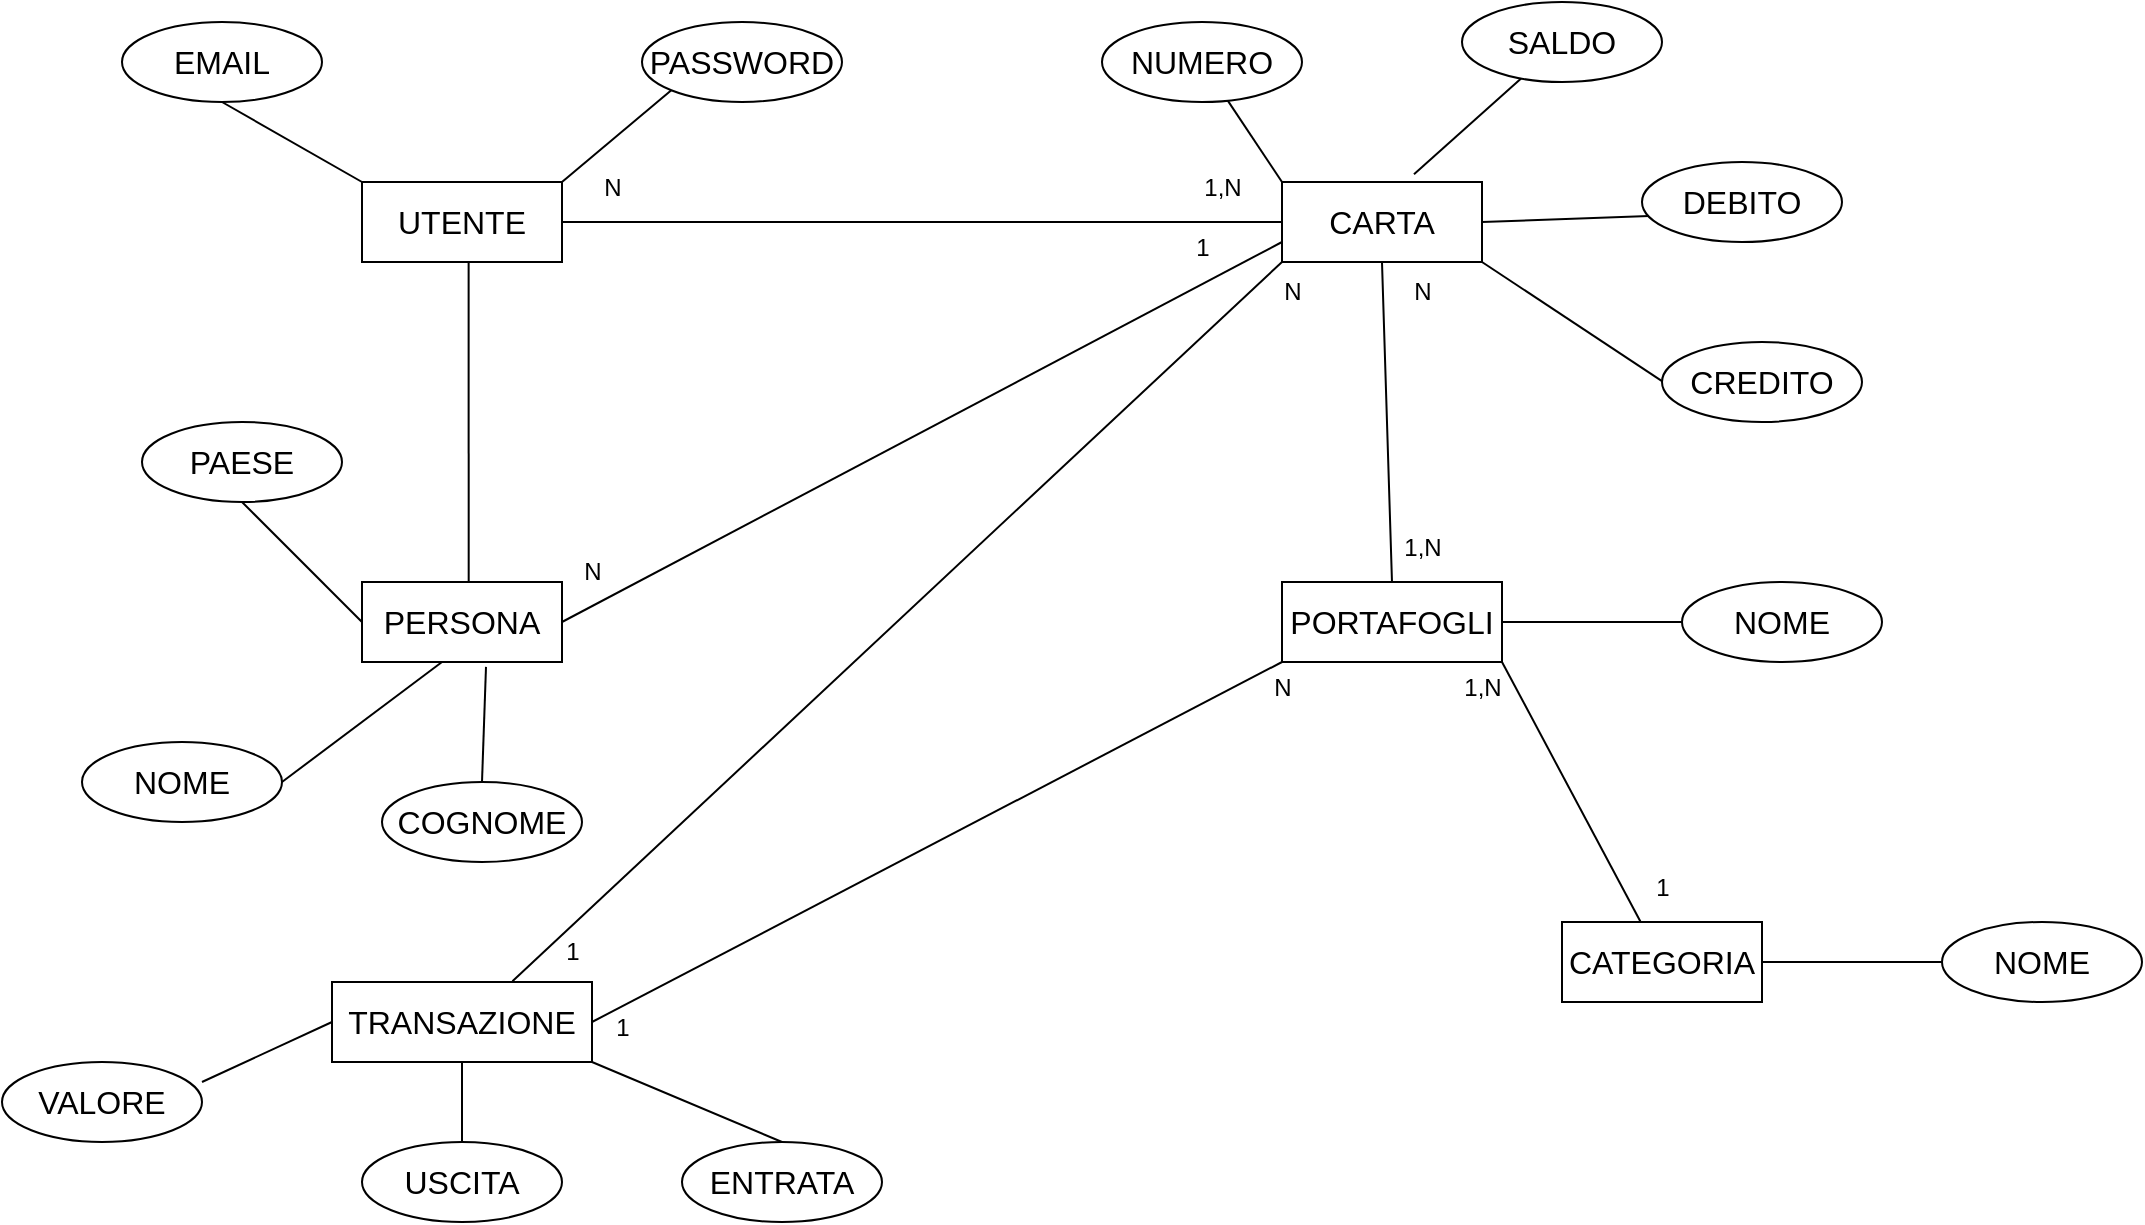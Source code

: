 <mxfile version="22.1.2" type="device">
  <diagram name="Pagina-1" id="xXX1hZd99lZUUE8IBTiR">
    <mxGraphModel dx="1150" dy="444" grid="1" gridSize="10" guides="1" tooltips="1" connect="1" arrows="1" fold="1" page="0" pageScale="1" pageWidth="827" pageHeight="1169" math="0" shadow="0">
      <root>
        <mxCell id="0" />
        <mxCell id="1" parent="0" />
        <mxCell id="UATzCVgmIZ4_wf5Clua5-1" value="&lt;font style=&quot;font-size: 16px;&quot;&gt;UTENTE&lt;/font&gt;" style="whiteSpace=wrap;html=1;align=center;" vertex="1" parent="1">
          <mxGeometry x="120" y="280" width="100" height="40" as="geometry" />
        </mxCell>
        <mxCell id="UATzCVgmIZ4_wf5Clua5-2" value="&lt;font style=&quot;font-size: 16px;&quot;&gt;CARTA&lt;br&gt;&lt;/font&gt;" style="whiteSpace=wrap;html=1;align=center;" vertex="1" parent="1">
          <mxGeometry x="580" y="280" width="100" height="40" as="geometry" />
        </mxCell>
        <mxCell id="UATzCVgmIZ4_wf5Clua5-3" value="&lt;font style=&quot;font-size: 16px;&quot;&gt;PERSONA&lt;/font&gt;" style="whiteSpace=wrap;html=1;align=center;" vertex="1" parent="1">
          <mxGeometry x="120" y="480" width="100" height="40" as="geometry" />
        </mxCell>
        <mxCell id="UATzCVgmIZ4_wf5Clua5-4" value="&lt;font style=&quot;font-size: 16px;&quot;&gt;TRANSAZIONE&lt;/font&gt;" style="whiteSpace=wrap;html=1;align=center;" vertex="1" parent="1">
          <mxGeometry x="105" y="680" width="130" height="40" as="geometry" />
        </mxCell>
        <mxCell id="UATzCVgmIZ4_wf5Clua5-5" value="&lt;font style=&quot;font-size: 16px;&quot;&gt;PORTAFOGLI&lt;br&gt;&lt;/font&gt;" style="whiteSpace=wrap;html=1;align=center;" vertex="1" parent="1">
          <mxGeometry x="580" y="480" width="110" height="40" as="geometry" />
        </mxCell>
        <mxCell id="UATzCVgmIZ4_wf5Clua5-7" value="&lt;font style=&quot;font-size: 16px;&quot;&gt;CATEGORIA&lt;/font&gt;" style="whiteSpace=wrap;html=1;align=center;" vertex="1" parent="1">
          <mxGeometry x="720" y="650" width="100" height="40" as="geometry" />
        </mxCell>
        <mxCell id="UATzCVgmIZ4_wf5Clua5-8" value="&lt;font style=&quot;font-size: 16px;&quot;&gt;EMAIL&lt;/font&gt;" style="ellipse;whiteSpace=wrap;html=1;align=center;" vertex="1" parent="1">
          <mxGeometry y="200" width="100" height="40" as="geometry" />
        </mxCell>
        <mxCell id="UATzCVgmIZ4_wf5Clua5-9" value="&lt;font style=&quot;font-size: 16px;&quot;&gt;PASSWORD&lt;/font&gt;" style="ellipse;whiteSpace=wrap;html=1;align=center;" vertex="1" parent="1">
          <mxGeometry x="260" y="200" width="100" height="40" as="geometry" />
        </mxCell>
        <mxCell id="UATzCVgmIZ4_wf5Clua5-12" value="" style="endArrow=none;html=1;rounded=0;exitX=0.5;exitY=1;exitDx=0;exitDy=0;entryX=0;entryY=0;entryDx=0;entryDy=0;" edge="1" parent="1" source="UATzCVgmIZ4_wf5Clua5-8" target="UATzCVgmIZ4_wf5Clua5-1">
          <mxGeometry relative="1" as="geometry">
            <mxPoint x="30" y="270" as="sourcePoint" />
            <mxPoint x="190" y="270" as="targetPoint" />
          </mxGeometry>
        </mxCell>
        <mxCell id="UATzCVgmIZ4_wf5Clua5-13" value="" style="endArrow=none;html=1;rounded=0;exitX=0;exitY=1;exitDx=0;exitDy=0;entryX=1;entryY=0;entryDx=0;entryDy=0;" edge="1" parent="1" source="UATzCVgmIZ4_wf5Clua5-9" target="UATzCVgmIZ4_wf5Clua5-1">
          <mxGeometry relative="1" as="geometry">
            <mxPoint x="250" y="260" as="sourcePoint" />
            <mxPoint x="309" y="296" as="targetPoint" />
          </mxGeometry>
        </mxCell>
        <mxCell id="UATzCVgmIZ4_wf5Clua5-14" value="&lt;font style=&quot;font-size: 16px;&quot;&gt;NUMERO&lt;/font&gt;" style="ellipse;whiteSpace=wrap;html=1;align=center;" vertex="1" parent="1">
          <mxGeometry x="490" y="200" width="100" height="40" as="geometry" />
        </mxCell>
        <mxCell id="UATzCVgmIZ4_wf5Clua5-15" value="&lt;font style=&quot;font-size: 16px;&quot;&gt;SALDO&lt;/font&gt;" style="ellipse;whiteSpace=wrap;html=1;align=center;" vertex="1" parent="1">
          <mxGeometry x="670" y="190" width="100" height="40" as="geometry" />
        </mxCell>
        <mxCell id="UATzCVgmIZ4_wf5Clua5-16" value="&lt;font style=&quot;font-size: 16px;&quot;&gt;DEBITO&lt;/font&gt;" style="ellipse;whiteSpace=wrap;html=1;align=center;" vertex="1" parent="1">
          <mxGeometry x="760" y="270" width="100" height="40" as="geometry" />
        </mxCell>
        <mxCell id="UATzCVgmIZ4_wf5Clua5-17" value="&lt;font style=&quot;font-size: 16px;&quot;&gt;CREDITO&lt;/font&gt;" style="ellipse;whiteSpace=wrap;html=1;align=center;" vertex="1" parent="1">
          <mxGeometry x="770" y="360" width="100" height="40" as="geometry" />
        </mxCell>
        <mxCell id="UATzCVgmIZ4_wf5Clua5-18" value="" style="endArrow=none;html=1;rounded=0;entryX=0;entryY=0;entryDx=0;entryDy=0;" edge="1" parent="1" source="UATzCVgmIZ4_wf5Clua5-14" target="UATzCVgmIZ4_wf5Clua5-2">
          <mxGeometry relative="1" as="geometry">
            <mxPoint x="440" y="340" as="sourcePoint" />
            <mxPoint x="600" y="340" as="targetPoint" />
          </mxGeometry>
        </mxCell>
        <mxCell id="UATzCVgmIZ4_wf5Clua5-19" value="" style="endArrow=none;html=1;rounded=0;exitX=0.66;exitY=-0.096;exitDx=0;exitDy=0;exitPerimeter=0;" edge="1" parent="1" source="UATzCVgmIZ4_wf5Clua5-2" target="UATzCVgmIZ4_wf5Clua5-15">
          <mxGeometry relative="1" as="geometry">
            <mxPoint x="460" y="350" as="sourcePoint" />
            <mxPoint x="700" y="230" as="targetPoint" />
          </mxGeometry>
        </mxCell>
        <mxCell id="UATzCVgmIZ4_wf5Clua5-20" value="" style="endArrow=none;html=1;rounded=0;entryX=0.035;entryY=0.676;entryDx=0;entryDy=0;entryPerimeter=0;exitX=1;exitY=0.5;exitDx=0;exitDy=0;" edge="1" parent="1" source="UATzCVgmIZ4_wf5Clua5-2" target="UATzCVgmIZ4_wf5Clua5-16">
          <mxGeometry relative="1" as="geometry">
            <mxPoint x="470" y="360" as="sourcePoint" />
            <mxPoint x="630" y="360" as="targetPoint" />
          </mxGeometry>
        </mxCell>
        <mxCell id="UATzCVgmIZ4_wf5Clua5-21" value="" style="endArrow=none;html=1;rounded=0;exitX=1;exitY=1;exitDx=0;exitDy=0;" edge="1" parent="1" source="UATzCVgmIZ4_wf5Clua5-2">
          <mxGeometry relative="1" as="geometry">
            <mxPoint x="610" y="379.57" as="sourcePoint" />
            <mxPoint x="770" y="379.57" as="targetPoint" />
          </mxGeometry>
        </mxCell>
        <mxCell id="UATzCVgmIZ4_wf5Clua5-22" value="" style="endArrow=none;html=1;rounded=0;entryX=0;entryY=0.5;entryDx=0;entryDy=0;exitX=1;exitY=0.5;exitDx=0;exitDy=0;" edge="1" parent="1" source="UATzCVgmIZ4_wf5Clua5-1" target="UATzCVgmIZ4_wf5Clua5-2">
          <mxGeometry relative="1" as="geometry">
            <mxPoint x="470" y="300" as="sourcePoint" />
            <mxPoint x="590" y="290" as="targetPoint" />
          </mxGeometry>
        </mxCell>
        <mxCell id="UATzCVgmIZ4_wf5Clua5-23" value="" style="endArrow=none;html=1;rounded=0;entryX=0.25;entryY=0;entryDx=0;entryDy=0;exitX=0.533;exitY=1;exitDx=0;exitDy=0;exitPerimeter=0;" edge="1" parent="1" source="UATzCVgmIZ4_wf5Clua5-1">
          <mxGeometry relative="1" as="geometry">
            <mxPoint x="166.65" y="320" as="sourcePoint" />
            <mxPoint x="173.35" y="480.0" as="targetPoint" />
          </mxGeometry>
        </mxCell>
        <mxCell id="UATzCVgmIZ4_wf5Clua5-24" value="" style="endArrow=none;html=1;rounded=0;entryX=0.5;entryY=0;entryDx=0;entryDy=0;exitX=0.5;exitY=1;exitDx=0;exitDy=0;" edge="1" parent="1" source="UATzCVgmIZ4_wf5Clua5-2" target="UATzCVgmIZ4_wf5Clua5-5">
          <mxGeometry relative="1" as="geometry">
            <mxPoint x="490" y="330" as="sourcePoint" />
            <mxPoint x="490.35" y="490.0" as="targetPoint" />
          </mxGeometry>
        </mxCell>
        <mxCell id="UATzCVgmIZ4_wf5Clua5-25" value="&lt;font style=&quot;font-size: 16px;&quot;&gt;COGNOME&lt;/font&gt;" style="ellipse;whiteSpace=wrap;html=1;align=center;" vertex="1" parent="1">
          <mxGeometry x="130" y="580" width="100" height="40" as="geometry" />
        </mxCell>
        <mxCell id="UATzCVgmIZ4_wf5Clua5-26" value="&lt;font style=&quot;font-size: 16px;&quot;&gt;PAESE&lt;/font&gt;" style="ellipse;whiteSpace=wrap;html=1;align=center;" vertex="1" parent="1">
          <mxGeometry x="10" y="400" width="100" height="40" as="geometry" />
        </mxCell>
        <mxCell id="UATzCVgmIZ4_wf5Clua5-27" value="&lt;font style=&quot;font-size: 16px;&quot;&gt;NOME&lt;/font&gt;" style="ellipse;whiteSpace=wrap;html=1;align=center;" vertex="1" parent="1">
          <mxGeometry x="-20" y="560" width="100" height="40" as="geometry" />
        </mxCell>
        <mxCell id="UATzCVgmIZ4_wf5Clua5-28" value="" style="endArrow=none;html=1;rounded=0;exitX=1;exitY=0.5;exitDx=0;exitDy=0;entryX=0;entryY=0.75;entryDx=0;entryDy=0;" edge="1" parent="1" source="UATzCVgmIZ4_wf5Clua5-3" target="UATzCVgmIZ4_wf5Clua5-2">
          <mxGeometry relative="1" as="geometry">
            <mxPoint x="230" y="499.57" as="sourcePoint" />
            <mxPoint x="300" y="440" as="targetPoint" />
            <Array as="points" />
          </mxGeometry>
        </mxCell>
        <mxCell id="UATzCVgmIZ4_wf5Clua5-29" value="" style="endArrow=none;html=1;rounded=0;exitX=0.5;exitY=1;exitDx=0;exitDy=0;entryX=0;entryY=0.5;entryDx=0;entryDy=0;" edge="1" parent="1" source="UATzCVgmIZ4_wf5Clua5-26" target="UATzCVgmIZ4_wf5Clua5-3">
          <mxGeometry relative="1" as="geometry">
            <mxPoint x="11.5" y="529" as="sourcePoint" />
            <mxPoint x="88.5" y="471" as="targetPoint" />
          </mxGeometry>
        </mxCell>
        <mxCell id="UATzCVgmIZ4_wf5Clua5-30" value="" style="endArrow=none;html=1;rounded=0;exitX=1;exitY=0.5;exitDx=0;exitDy=0;entryX=0.4;entryY=1;entryDx=0;entryDy=0;entryPerimeter=0;" edge="1" parent="1" source="UATzCVgmIZ4_wf5Clua5-27" target="UATzCVgmIZ4_wf5Clua5-3">
          <mxGeometry relative="1" as="geometry">
            <mxPoint x="110" y="560" as="sourcePoint" />
            <mxPoint x="170" y="620" as="targetPoint" />
          </mxGeometry>
        </mxCell>
        <mxCell id="UATzCVgmIZ4_wf5Clua5-31" value="&lt;font style=&quot;font-size: 16px;&quot;&gt;VALORE&lt;/font&gt;" style="ellipse;whiteSpace=wrap;html=1;align=center;" vertex="1" parent="1">
          <mxGeometry x="-60" y="720" width="100" height="40" as="geometry" />
        </mxCell>
        <mxCell id="UATzCVgmIZ4_wf5Clua5-32" value="&lt;font style=&quot;font-size: 16px;&quot;&gt;USCITA&lt;/font&gt;" style="ellipse;whiteSpace=wrap;html=1;align=center;" vertex="1" parent="1">
          <mxGeometry x="120" y="760" width="100" height="40" as="geometry" />
        </mxCell>
        <mxCell id="UATzCVgmIZ4_wf5Clua5-33" value="&lt;font style=&quot;font-size: 16px;&quot;&gt;ENTRATA&lt;/font&gt;" style="ellipse;whiteSpace=wrap;html=1;align=center;" vertex="1" parent="1">
          <mxGeometry x="280" y="760" width="100" height="40" as="geometry" />
        </mxCell>
        <mxCell id="UATzCVgmIZ4_wf5Clua5-34" value="" style="endArrow=none;html=1;rounded=0;entryX=0;entryY=1;entryDx=0;entryDy=0;exitX=0.694;exitY=-0.009;exitDx=0;exitDy=0;exitPerimeter=0;" edge="1" parent="1" source="UATzCVgmIZ4_wf5Clua5-4" target="UATzCVgmIZ4_wf5Clua5-2">
          <mxGeometry relative="1" as="geometry">
            <mxPoint x="200" y="630" as="sourcePoint" />
            <mxPoint x="360" y="630" as="targetPoint" />
          </mxGeometry>
        </mxCell>
        <mxCell id="UATzCVgmIZ4_wf5Clua5-35" value="" style="endArrow=none;html=1;rounded=0;entryX=0;entryY=0.5;entryDx=0;entryDy=0;exitX=1;exitY=0.25;exitDx=0;exitDy=0;exitPerimeter=0;" edge="1" parent="1" source="UATzCVgmIZ4_wf5Clua5-31" target="UATzCVgmIZ4_wf5Clua5-4">
          <mxGeometry relative="1" as="geometry">
            <mxPoint x="-55" y="690" as="sourcePoint" />
            <mxPoint x="105" y="690" as="targetPoint" />
          </mxGeometry>
        </mxCell>
        <mxCell id="UATzCVgmIZ4_wf5Clua5-36" value="" style="endArrow=none;html=1;rounded=0;entryX=0.5;entryY=1;entryDx=0;entryDy=0;exitX=0.5;exitY=0;exitDx=0;exitDy=0;" edge="1" parent="1" source="UATzCVgmIZ4_wf5Clua5-32" target="UATzCVgmIZ4_wf5Clua5-4">
          <mxGeometry relative="1" as="geometry">
            <mxPoint x="60" y="739.57" as="sourcePoint" />
            <mxPoint x="220" y="739.57" as="targetPoint" />
          </mxGeometry>
        </mxCell>
        <mxCell id="UATzCVgmIZ4_wf5Clua5-37" value="" style="endArrow=none;html=1;rounded=0;entryX=0.5;entryY=0;entryDx=0;entryDy=0;exitX=1;exitY=1;exitDx=0;exitDy=0;" edge="1" parent="1" source="UATzCVgmIZ4_wf5Clua5-4" target="UATzCVgmIZ4_wf5Clua5-33">
          <mxGeometry relative="1" as="geometry">
            <mxPoint x="200" y="670" as="sourcePoint" />
            <mxPoint x="360" y="670" as="targetPoint" />
          </mxGeometry>
        </mxCell>
        <mxCell id="UATzCVgmIZ4_wf5Clua5-38" value="" style="endArrow=none;html=1;rounded=0;entryX=0;entryY=1;entryDx=0;entryDy=0;exitX=1;exitY=0.5;exitDx=0;exitDy=0;" edge="1" parent="1" source="UATzCVgmIZ4_wf5Clua5-4" target="UATzCVgmIZ4_wf5Clua5-5">
          <mxGeometry relative="1" as="geometry">
            <mxPoint x="180" y="830" as="sourcePoint" />
            <mxPoint x="565" y="470" as="targetPoint" />
          </mxGeometry>
        </mxCell>
        <mxCell id="UATzCVgmIZ4_wf5Clua5-39" value="" style="endArrow=none;html=1;rounded=0;exitX=1;exitY=1;exitDx=0;exitDy=0;" edge="1" parent="1" source="UATzCVgmIZ4_wf5Clua5-5" target="UATzCVgmIZ4_wf5Clua5-7">
          <mxGeometry relative="1" as="geometry">
            <mxPoint x="245" y="710" as="sourcePoint" />
            <mxPoint x="590" y="530" as="targetPoint" />
          </mxGeometry>
        </mxCell>
        <mxCell id="UATzCVgmIZ4_wf5Clua5-40" value="&lt;font style=&quot;font-size: 16px;&quot;&gt;NOME&lt;/font&gt;" style="ellipse;whiteSpace=wrap;html=1;align=center;" vertex="1" parent="1">
          <mxGeometry x="910" y="650" width="100" height="40" as="geometry" />
        </mxCell>
        <mxCell id="UATzCVgmIZ4_wf5Clua5-41" value="&lt;font style=&quot;font-size: 16px;&quot;&gt;NOME&lt;/font&gt;" style="ellipse;whiteSpace=wrap;html=1;align=center;" vertex="1" parent="1">
          <mxGeometry x="780" y="480" width="100" height="40" as="geometry" />
        </mxCell>
        <mxCell id="UATzCVgmIZ4_wf5Clua5-42" value="" style="endArrow=none;html=1;rounded=0;exitX=1;exitY=0.5;exitDx=0;exitDy=0;entryX=0;entryY=0.5;entryDx=0;entryDy=0;" edge="1" parent="1" source="UATzCVgmIZ4_wf5Clua5-5" target="UATzCVgmIZ4_wf5Clua5-41">
          <mxGeometry relative="1" as="geometry">
            <mxPoint x="711" y="500" as="sourcePoint" />
            <mxPoint x="780" y="630" as="targetPoint" />
          </mxGeometry>
        </mxCell>
        <mxCell id="UATzCVgmIZ4_wf5Clua5-44" value="" style="endArrow=none;html=1;rounded=0;exitX=1;exitY=0.5;exitDx=0;exitDy=0;entryX=0;entryY=0.5;entryDx=0;entryDy=0;" edge="1" parent="1">
          <mxGeometry relative="1" as="geometry">
            <mxPoint x="820" y="670" as="sourcePoint" />
            <mxPoint x="910" y="670" as="targetPoint" />
          </mxGeometry>
        </mxCell>
        <mxCell id="UATzCVgmIZ4_wf5Clua5-45" value="N" style="text;html=1;align=center;verticalAlign=middle;resizable=0;points=[];autosize=1;strokeColor=none;fillColor=none;" vertex="1" parent="1">
          <mxGeometry x="230" y="268" width="30" height="30" as="geometry" />
        </mxCell>
        <mxCell id="UATzCVgmIZ4_wf5Clua5-46" value="1,N" style="text;html=1;align=center;verticalAlign=middle;resizable=0;points=[];autosize=1;strokeColor=none;fillColor=none;" vertex="1" parent="1">
          <mxGeometry x="530" y="268" width="40" height="30" as="geometry" />
        </mxCell>
        <mxCell id="UATzCVgmIZ4_wf5Clua5-47" value="" style="endArrow=none;html=1;rounded=0;exitX=0.5;exitY=0;exitDx=0;exitDy=0;entryX=0.62;entryY=1.061;entryDx=0;entryDy=0;entryPerimeter=0;" edge="1" parent="1" source="UATzCVgmIZ4_wf5Clua5-25" target="UATzCVgmIZ4_wf5Clua5-3">
          <mxGeometry relative="1" as="geometry">
            <mxPoint x="90" y="590" as="sourcePoint" />
            <mxPoint x="170" y="530" as="targetPoint" />
          </mxGeometry>
        </mxCell>
        <mxCell id="UATzCVgmIZ4_wf5Clua5-48" value="1" style="text;html=1;align=center;verticalAlign=middle;resizable=0;points=[];autosize=1;strokeColor=none;fillColor=none;" vertex="1" parent="1">
          <mxGeometry x="525" y="298" width="30" height="30" as="geometry" />
        </mxCell>
        <mxCell id="UATzCVgmIZ4_wf5Clua5-49" value="N" style="text;html=1;align=center;verticalAlign=middle;resizable=0;points=[];autosize=1;strokeColor=none;fillColor=none;" vertex="1" parent="1">
          <mxGeometry x="220" y="460" width="30" height="30" as="geometry" />
        </mxCell>
        <mxCell id="UATzCVgmIZ4_wf5Clua5-50" value="N" style="text;html=1;align=center;verticalAlign=middle;resizable=0;points=[];autosize=1;strokeColor=none;fillColor=none;" vertex="1" parent="1">
          <mxGeometry x="570" y="320" width="30" height="30" as="geometry" />
        </mxCell>
        <mxCell id="UATzCVgmIZ4_wf5Clua5-51" value="1" style="text;html=1;align=center;verticalAlign=middle;resizable=0;points=[];autosize=1;strokeColor=none;fillColor=none;" vertex="1" parent="1">
          <mxGeometry x="210" y="650" width="30" height="30" as="geometry" />
        </mxCell>
        <mxCell id="UATzCVgmIZ4_wf5Clua5-52" value="1" style="text;html=1;align=center;verticalAlign=middle;resizable=0;points=[];autosize=1;strokeColor=none;fillColor=none;" vertex="1" parent="1">
          <mxGeometry x="235" y="688" width="30" height="30" as="geometry" />
        </mxCell>
        <mxCell id="UATzCVgmIZ4_wf5Clua5-53" value="N" style="text;html=1;align=center;verticalAlign=middle;resizable=0;points=[];autosize=1;strokeColor=none;fillColor=none;" vertex="1" parent="1">
          <mxGeometry x="565" y="518" width="30" height="30" as="geometry" />
        </mxCell>
        <mxCell id="UATzCVgmIZ4_wf5Clua5-54" value="N" style="text;html=1;align=center;verticalAlign=middle;resizable=0;points=[];autosize=1;strokeColor=none;fillColor=none;" vertex="1" parent="1">
          <mxGeometry x="635" y="320" width="30" height="30" as="geometry" />
        </mxCell>
        <mxCell id="UATzCVgmIZ4_wf5Clua5-55" value="1,N" style="text;html=1;align=center;verticalAlign=middle;resizable=0;points=[];autosize=1;strokeColor=none;fillColor=none;" vertex="1" parent="1">
          <mxGeometry x="630" y="448" width="40" height="30" as="geometry" />
        </mxCell>
        <mxCell id="UATzCVgmIZ4_wf5Clua5-56" value="1,N" style="text;html=1;align=center;verticalAlign=middle;resizable=0;points=[];autosize=1;strokeColor=none;fillColor=none;" vertex="1" parent="1">
          <mxGeometry x="660" y="518" width="40" height="30" as="geometry" />
        </mxCell>
        <mxCell id="UATzCVgmIZ4_wf5Clua5-57" value="1" style="text;html=1;align=center;verticalAlign=middle;resizable=0;points=[];autosize=1;strokeColor=none;fillColor=none;" vertex="1" parent="1">
          <mxGeometry x="755" y="618" width="30" height="30" as="geometry" />
        </mxCell>
      </root>
    </mxGraphModel>
  </diagram>
</mxfile>
